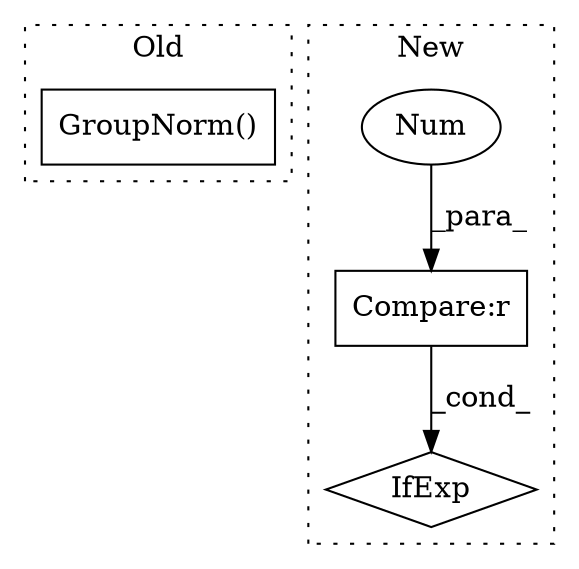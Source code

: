 digraph G {
subgraph cluster0 {
1 [label="GroupNorm()" a="75" s="18476" l="53" shape="box"];
label = "Old";
style="dotted";
}
subgraph cluster1 {
2 [label="IfExp" a="51" s="19232,19253" l="4,6" shape="diamond"];
3 [label="Compare:r" a="40" s="19236" l="17" shape="box"];
4 [label="Num" a="76" s="19251" l="2" shape="ellipse"];
label = "New";
style="dotted";
}
3 -> 2 [label="_cond_"];
4 -> 3 [label="_para_"];
}